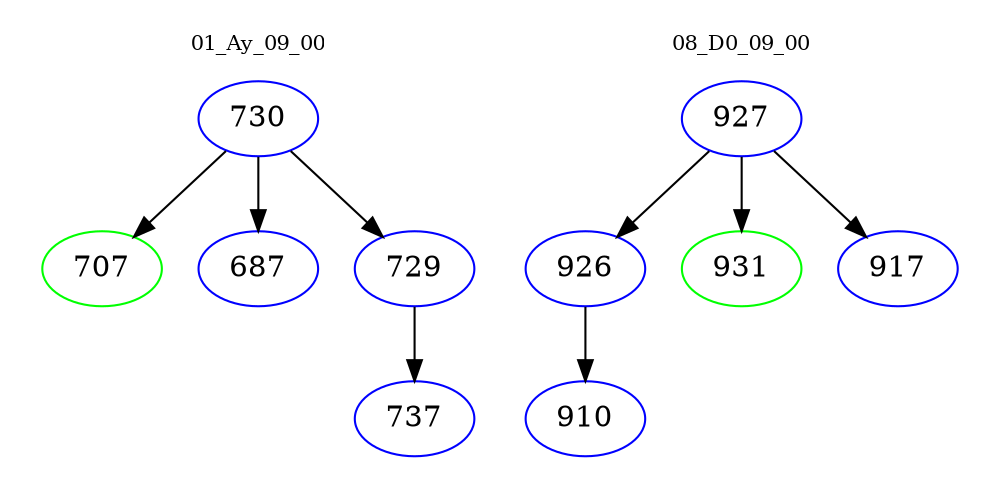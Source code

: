 digraph{
subgraph cluster_0 {
color = white
label = "01_Ay_09_00";
fontsize=10;
T0_730 [label="730", color="blue"]
T0_730 -> T0_707 [color="black"]
T0_707 [label="707", color="green"]
T0_730 -> T0_687 [color="black"]
T0_687 [label="687", color="blue"]
T0_730 -> T0_729 [color="black"]
T0_729 [label="729", color="blue"]
T0_729 -> T0_737 [color="black"]
T0_737 [label="737", color="blue"]
}
subgraph cluster_1 {
color = white
label = "08_D0_09_00";
fontsize=10;
T1_927 [label="927", color="blue"]
T1_927 -> T1_926 [color="black"]
T1_926 [label="926", color="blue"]
T1_926 -> T1_910 [color="black"]
T1_910 [label="910", color="blue"]
T1_927 -> T1_931 [color="black"]
T1_931 [label="931", color="green"]
T1_927 -> T1_917 [color="black"]
T1_917 [label="917", color="blue"]
}
}
